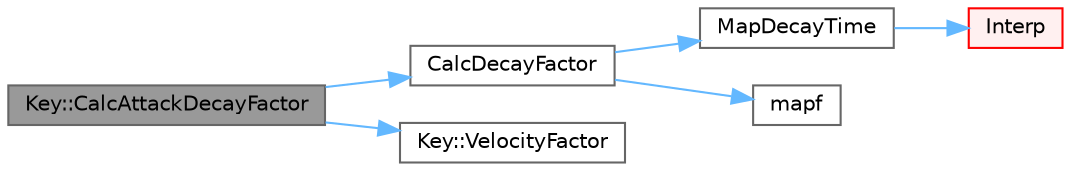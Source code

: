 digraph "Key::CalcAttackDecayFactor"
{
 // LATEX_PDF_SIZE
  bgcolor="transparent";
  edge [fontname=Helvetica,fontsize=10,labelfontname=Helvetica,labelfontsize=10];
  node [fontname=Helvetica,fontsize=10,shape=box,height=0.2,width=0.4];
  rankdir="LR";
  Node1 [id="Node000001",label="Key::CalcAttackDecayFactor",height=0.2,width=0.4,color="gray40", fillcolor="grey60", style="filled", fontcolor="black",tooltip=" "];
  Node1 -> Node2 [id="edge1_Node000001_Node000002",color="steelblue1",style="solid",tooltip=" "];
  Node2 [id="Node000002",label="CalcDecayFactor",height=0.2,width=0.4,color="grey40", fillcolor="white", style="filled",URL="$df/d2d/util_8cpp.html#a0f02f59740c07ab03cedef15f4db1fb5",tooltip=" "];
  Node2 -> Node3 [id="edge2_Node000002_Node000003",color="steelblue1",style="solid",tooltip=" "];
  Node3 [id="Node000003",label="MapDecayTime",height=0.2,width=0.4,color="grey40", fillcolor="white", style="filled",URL="$df/d2d/util_8cpp.html#aee747f0ac88c4cf7788a0c9d9b80268d",tooltip=" "];
  Node3 -> Node4 [id="edge3_Node000003_Node000004",color="steelblue1",style="solid",tooltip=" "];
  Node4 [id="Node000004",label="Interp",height=0.2,width=0.4,color="red", fillcolor="#FFF0F0", style="filled",URL="$d7/dd8/_approximating_function_8h.html#a5b61be736266623d9b4da9a66be9fa8e",tooltip=" "];
  Node2 -> Node7 [id="edge4_Node000002_Node000007",color="steelblue1",style="solid",tooltip=" "];
  Node7 [id="Node000007",label="mapf",height=0.2,width=0.4,color="grey40", fillcolor="white", style="filled",URL="$df/d2d/util_8cpp.html#a06d59f8f94c4693a77270d804881f468",tooltip=" "];
  Node1 -> Node8 [id="edge5_Node000001_Node000008",color="steelblue1",style="solid",tooltip=" "];
  Node8 [id="Node000008",label="Key::VelocityFactor",height=0.2,width=0.4,color="grey40", fillcolor="white", style="filled",URL="$db/d42/struct_key.html#ad1ebc123a10761ef1d1273e4afa30f61",tooltip=" "];
}
